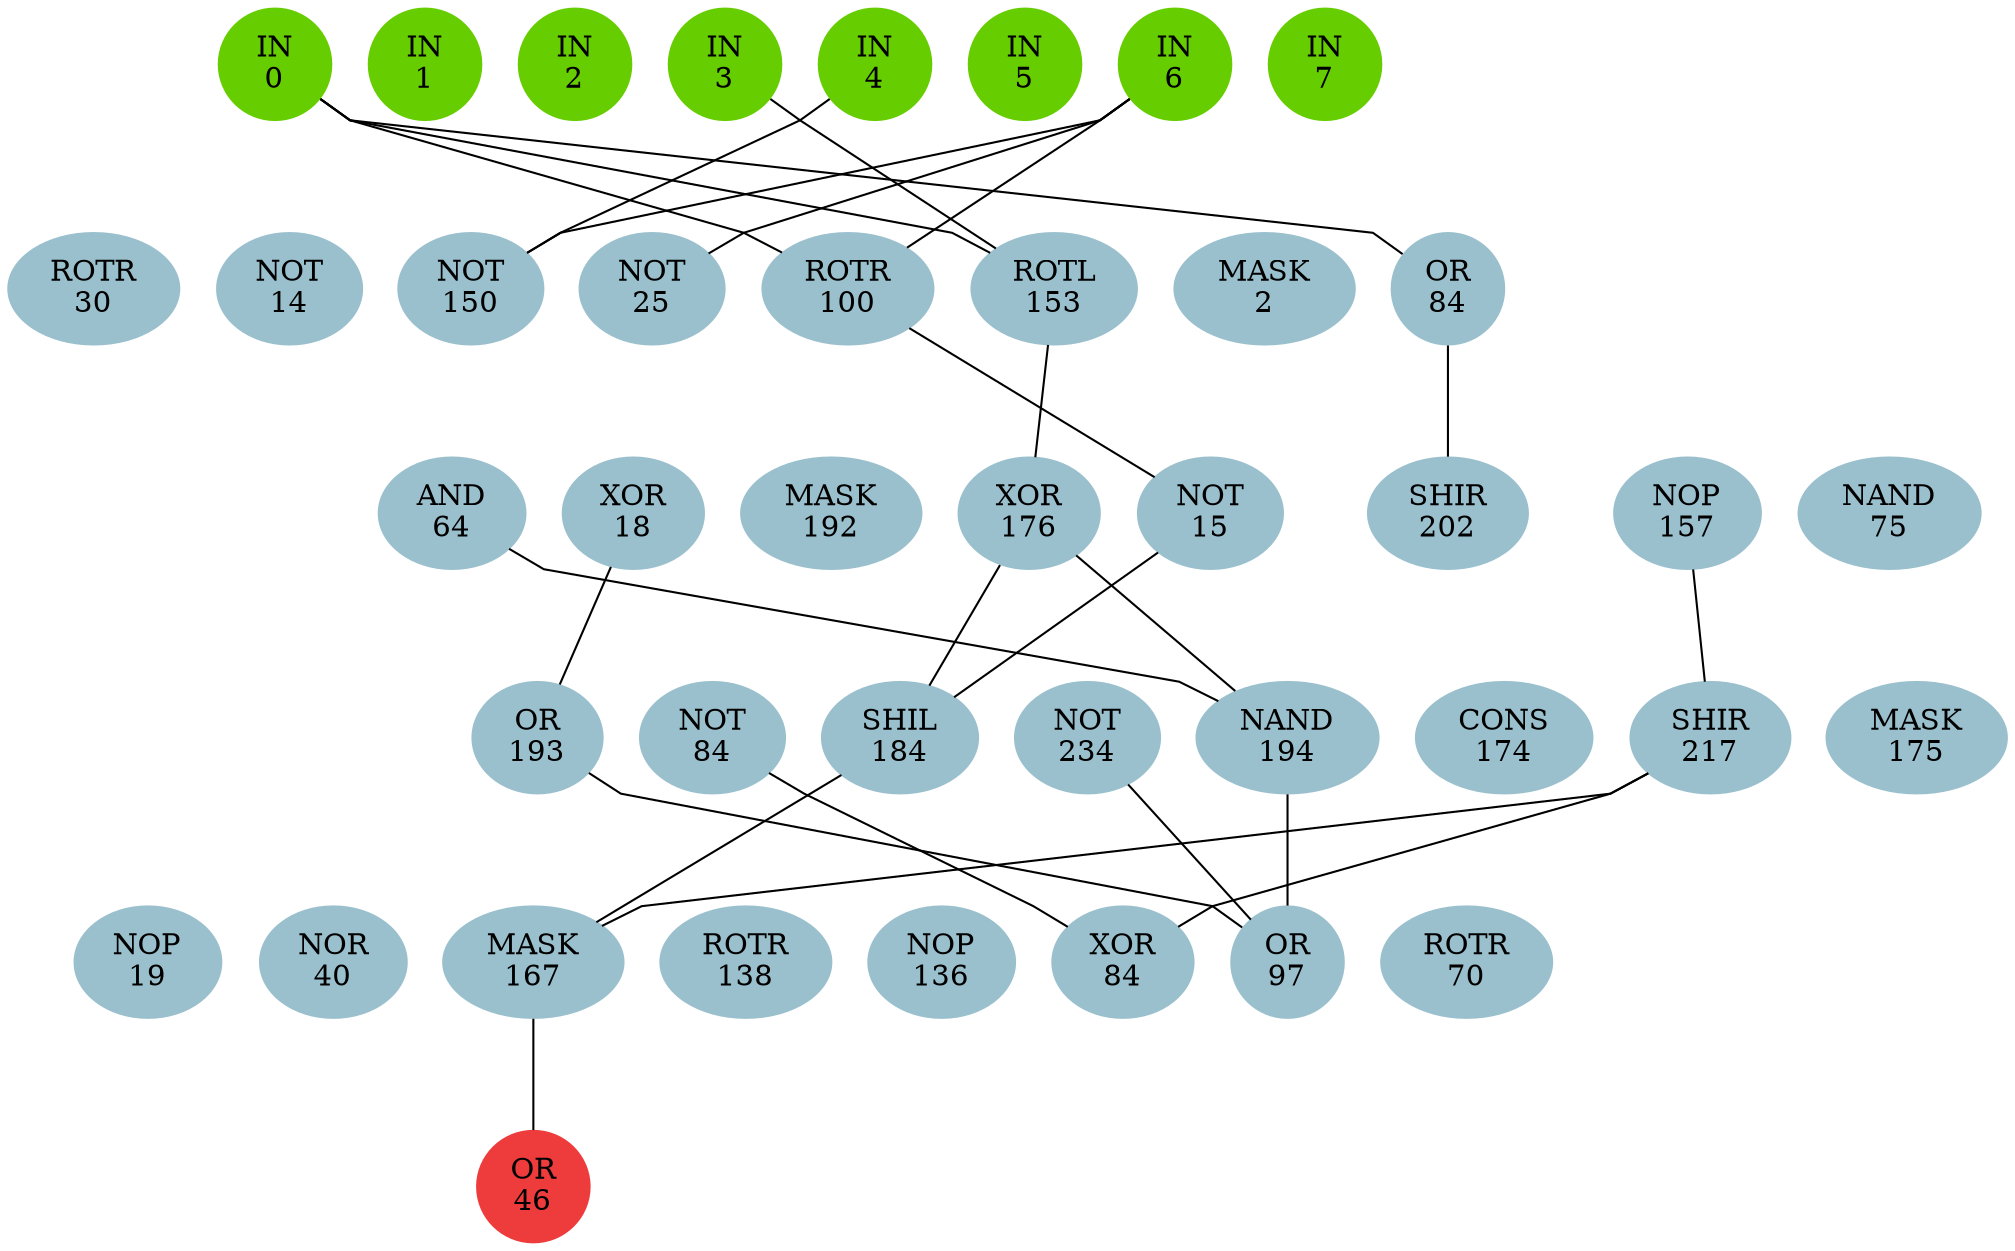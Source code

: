 graph EACircuit {
rankdir=BT;
ranksep=0.75;
ordering=out;
splines=polyline;
node [style=filled, color=lightblue2];

{ rank=same;
node [color=chartreuse3];
"-1_0"[label="IN\n0"];
node [color=chartreuse3];
"-1_1"[label="IN\n1"];
node [color=chartreuse3];
"-1_2"[label="IN\n2"];
node [color=chartreuse3];
"-1_3"[label="IN\n3"];
node [color=chartreuse3];
"-1_4"[label="IN\n4"];
node [color=chartreuse3];
"-1_5"[label="IN\n5"];
node [color=chartreuse3];
"-1_6"[label="IN\n6"];
node [color=chartreuse3];
"-1_7"[label="IN\n7"];
}
{ rank=same;
node [color=lightblue3];
"0_0"[label="ROTR\n30"];
node [color=lightblue3];
"0_1"[label="NOT\n14"];
node [color=lightblue3];
"0_2"[label="NOT\n150"];
node [color=lightblue3];
"0_3"[label="NOT\n25"];
node [color=lightblue3];
"0_4"[label="ROTR\n100"];
node [color=lightblue3];
"0_5"[label="ROTL\n153"];
node [color=lightblue3];
"0_6"[label="MASK\n2"];
node [color=lightblue3];
"0_7"[label="OR\n84"];
}
{ rank=same;
node [color=lightblue3];
"1_0"[label="AND\n64"];
node [color=lightblue3];
"1_1"[label="XOR\n18"];
node [color=lightblue3];
"1_2"[label="MASK\n192"];
node [color=lightblue3];
"1_3"[label="XOR\n176"];
node [color=lightblue3];
"1_4"[label="NOT\n15"];
node [color=lightblue3];
"1_5"[label="SHIR\n202"];
node [color=lightblue3];
"1_6"[label="NOP\n157"];
node [color=lightblue3];
"1_7"[label="NAND\n75"];
}
{ rank=same;
node [color=lightblue3];
"2_0"[label="OR\n193"];
node [color=lightblue3];
"2_1"[label="NOT\n84"];
node [color=lightblue3];
"2_2"[label="SHIL\n184"];
node [color=lightblue3];
"2_3"[label="NOT\n234"];
node [color=lightblue3];
"2_4"[label="NAND\n194"];
node [color=lightblue3];
"2_5"[label="CONS\n174"];
node [color=lightblue3];
"2_6"[label="SHIR\n217"];
node [color=lightblue3];
"2_7"[label="MASK\n175"];
}
{ rank=same;
node [color=lightblue3];
"3_0"[label="NOP\n19"];
node [color=lightblue3];
"3_1"[label="NOR\n40"];
node [color=lightblue3];
"3_2"[label="MASK\n167"];
node [color=lightblue3];
"3_3"[label="ROTR\n138"];
node [color=lightblue3];
"3_4"[label="NOP\n136"];
node [color=lightblue3];
"3_5"[label="XOR\n84"];
node [color=lightblue3];
"3_6"[label="OR\n97"];
node [color=lightblue3];
"3_7"[label="ROTR\n70"];
}
{ rank=same;
node [color=brown2];
"4_0"[label="OR\n46"];
}
edge[style=invis];
"-1_0" -- "-1_1" -- "-1_2" -- "-1_3" -- "-1_4" -- "-1_5" -- "-1_6" -- "-1_7";
"0_0" -- "0_1" -- "0_2" -- "0_3" -- "0_4" -- "0_5" -- "0_6" -- "0_7";
"1_0" -- "1_1" -- "1_2" -- "1_3" -- "1_4" -- "1_5" -- "1_6" -- "1_7";
"2_0" -- "2_1" -- "2_2" -- "2_3" -- "2_4" -- "2_5" -- "2_6" -- "2_7";
"3_0" -- "3_1" -- "3_2" -- "3_3" -- "3_4" -- "3_5" -- "3_6" -- "3_7";
"4_0" -- "4_0";
edge[style=solid];
"0_2" -- "-1_4";
"0_2" -- "-1_6";
"0_3" -- "-1_6";
"0_4" -- "-1_0";
"0_4" -- "-1_6";
"0_5" -- "-1_0";
"0_5" -- "-1_3";
"0_7" -- "-1_0";
"1_3" -- "0_5";
"1_4" -- "0_4";
"1_5" -- "0_7";
"2_0" -- "1_1";
"2_2" -- "1_3";
"2_2" -- "1_4";
"2_4" -- "1_0";
"2_4" -- "1_3";
"2_6" -- "1_6";
"3_2" -- "2_2";
"3_2" -- "2_6";
"3_5" -- "2_1";
"3_5" -- "2_6";
"3_6" -- "2_0";
"3_6" -- "2_3";
"3_6" -- "2_4";
"4_0" -- "3_2";
}
